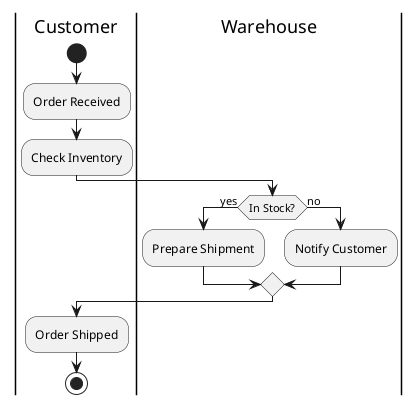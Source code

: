 @startuml
|Customer|
start
:Order Received;
:Check Inventory;
|Warehouse|
if (In Stock?) then (yes)
  :Prepare Shipment;
else (no)
  :Notify Customer;
endif
|Customer|
:Order Shipped;
stop
@enduml